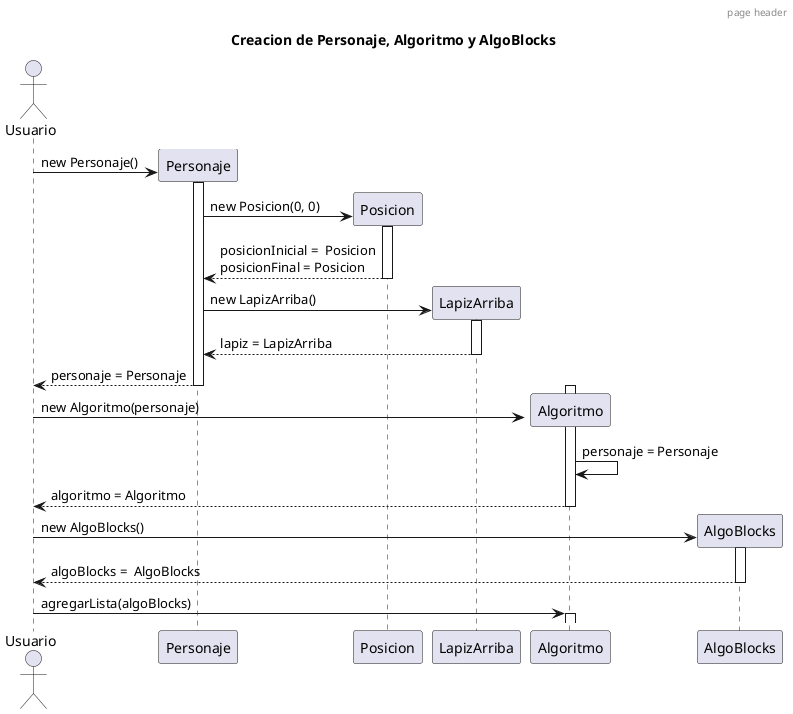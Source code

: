 @startuml
header page header
title Creacion de Personaje, Algoritmo y AlgoBlocks
actor Usuario

create Personaje
Usuario -> Personaje: new Personaje()
activate Personaje
create Posicion
Personaje -> Posicion: new Posicion(0, 0)
activate Posicion
Posicion --> Personaje: posicionInicial =  Posicion\nposicionFinal = Posicion
deactivate Posicion
create LapizArriba
Personaje -> LapizArriba: new LapizArriba()
activate LapizArriba
LapizArriba --> Personaje: lapiz = LapizArriba
deactivate LapizArriba
Personaje --> Usuario: personaje = Personaje
deactivate Personaje
create Algoritmo
activate Algoritmo
Usuario -> Algoritmo: new Algoritmo(personaje)
Algoritmo -> Algoritmo: personaje = Personaje
Algoritmo --> Usuario: algoritmo = Algoritmo
deactivate Algoritmo
create AlgoBlocks
Usuario -> AlgoBlocks: new AlgoBlocks()
activate AlgoBlocks
AlgoBlocks --> Usuario: algoBlocks =  AlgoBlocks
deactivate AlgoBlocks
Usuario -> Algoritmo: agregarLista(algoBlocks)
activate Algoritmo

@enduml